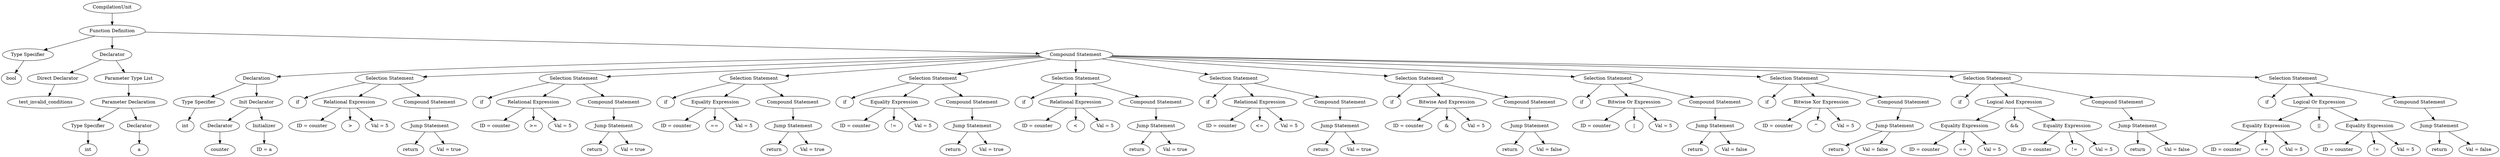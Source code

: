 digraph G {
		Q0[label="CompilationUnit"];
		Q0 -> Q1
		Q1[label="Function Definition"];
		Q1 -> Q2
		Q2[label="Type Specifier"];
		Q2 -> Q3
		Q3[label="bool"];
		Q1 -> Q4
		Q4[label="Declarator"];
		Q4 -> Q5
		Q5[label="Direct Declarator"];
		Q5 -> Q6
		Q6[label="test_invalid_conditions"];
		Q4 -> Q7
		Q7[label="Parameter Type List"];
		Q7 -> Q8
		Q8[label="Parameter Declaration"];
		Q8 -> Q9
		Q9[label="Type Specifier"];
		Q9 -> Q10
		Q10[label="int"];
		Q8 -> Q11
		Q11[label="Declarator"];
		Q11 -> Q12
		Q12[label="a"];
		Q1 -> Q13
		Q13[label="Compound Statement"];
		Q13 -> Q14
		Q14[label="Declaration"];
		Q14 -> Q15
		Q15[label="Type Specifier"];
		Q15 -> Q16
		Q16[label="int"];
		Q14 -> Q17
		Q17[label="Init Declarator"];
		Q17 -> Q18
		Q18[label="Declarator"];
		Q18 -> Q19
		Q19[label="counter"];
		Q17 -> Q20
		Q20[label="Initializer"];
		Q20 -> Q21
		Q21[label="ID = a"];
		Q13 -> Q22
		Q22[label="Selection Statement"];
		Q22 -> Q23
		Q23[label="if"];
		Q22 -> Q24
		Q24[label="Relational Expression"];
		Q24 -> Q25
		Q25[label="ID = counter"];
		Q24 -> Q26
		Q26[label=">"];
		Q24 -> Q27
		Q27[label="Val = 5"];
		Q22 -> Q28
		Q28[label="Compound Statement"];
		Q28 -> Q29
		Q29[label="Jump Statement"];
		Q29 -> Q30
		Q30[label="return"];
		Q29 -> Q31
		Q31[label="Val = true"];
		Q13 -> Q32
		Q32[label="Selection Statement"];
		Q32 -> Q33
		Q33[label="if"];
		Q32 -> Q34
		Q34[label="Relational Expression"];
		Q34 -> Q35
		Q35[label="ID = counter"];
		Q34 -> Q36
		Q36[label=">="];
		Q34 -> Q37
		Q37[label="Val = 5"];
		Q32 -> Q38
		Q38[label="Compound Statement"];
		Q38 -> Q39
		Q39[label="Jump Statement"];
		Q39 -> Q40
		Q40[label="return"];
		Q39 -> Q41
		Q41[label="Val = true"];
		Q13 -> Q42
		Q42[label="Selection Statement"];
		Q42 -> Q43
		Q43[label="if"];
		Q42 -> Q44
		Q44[label="Equality Expression"];
		Q44 -> Q45
		Q45[label="ID = counter"];
		Q44 -> Q46
		Q46[label="=="];
		Q44 -> Q47
		Q47[label="Val = 5"];
		Q42 -> Q48
		Q48[label="Compound Statement"];
		Q48 -> Q49
		Q49[label="Jump Statement"];
		Q49 -> Q50
		Q50[label="return"];
		Q49 -> Q51
		Q51[label="Val = true"];
		Q13 -> Q52
		Q52[label="Selection Statement"];
		Q52 -> Q53
		Q53[label="if"];
		Q52 -> Q54
		Q54[label="Equality Expression"];
		Q54 -> Q55
		Q55[label="ID = counter"];
		Q54 -> Q56
		Q56[label="!="];
		Q54 -> Q57
		Q57[label="Val = 5"];
		Q52 -> Q58
		Q58[label="Compound Statement"];
		Q58 -> Q59
		Q59[label="Jump Statement"];
		Q59 -> Q60
		Q60[label="return"];
		Q59 -> Q61
		Q61[label="Val = true"];
		Q13 -> Q62
		Q62[label="Selection Statement"];
		Q62 -> Q63
		Q63[label="if"];
		Q62 -> Q64
		Q64[label="Relational Expression"];
		Q64 -> Q65
		Q65[label="ID = counter"];
		Q64 -> Q66
		Q66[label="<"];
		Q64 -> Q67
		Q67[label="Val = 5"];
		Q62 -> Q68
		Q68[label="Compound Statement"];
		Q68 -> Q69
		Q69[label="Jump Statement"];
		Q69 -> Q70
		Q70[label="return"];
		Q69 -> Q71
		Q71[label="Val = true"];
		Q13 -> Q72
		Q72[label="Selection Statement"];
		Q72 -> Q73
		Q73[label="if"];
		Q72 -> Q74
		Q74[label="Relational Expression"];
		Q74 -> Q75
		Q75[label="ID = counter"];
		Q74 -> Q76
		Q76[label="<="];
		Q74 -> Q77
		Q77[label="Val = 5"];
		Q72 -> Q78
		Q78[label="Compound Statement"];
		Q78 -> Q79
		Q79[label="Jump Statement"];
		Q79 -> Q80
		Q80[label="return"];
		Q79 -> Q81
		Q81[label="Val = true"];
		Q13 -> Q82
		Q82[label="Selection Statement"];
		Q82 -> Q83
		Q83[label="if"];
		Q82 -> Q84
		Q84[label="Bitwise And Expression"];
		Q84 -> Q85
		Q85[label="ID = counter"];
		Q84 -> Q86
		Q86[label="&"];
		Q84 -> Q87
		Q87[label="Val = 5"];
		Q82 -> Q88
		Q88[label="Compound Statement"];
		Q88 -> Q89
		Q89[label="Jump Statement"];
		Q89 -> Q90
		Q90[label="return"];
		Q89 -> Q91
		Q91[label="Val = false"];
		Q13 -> Q92
		Q92[label="Selection Statement"];
		Q92 -> Q93
		Q93[label="if"];
		Q92 -> Q94
		Q94[label="Bitwise Or Expression"];
		Q94 -> Q95
		Q95[label="ID = counter"];
		Q94 -> Q96
		Q96[label="|"];
		Q94 -> Q97
		Q97[label="Val = 5"];
		Q92 -> Q98
		Q98[label="Compound Statement"];
		Q98 -> Q99
		Q99[label="Jump Statement"];
		Q99 -> Q100
		Q100[label="return"];
		Q99 -> Q101
		Q101[label="Val = false"];
		Q13 -> Q102
		Q102[label="Selection Statement"];
		Q102 -> Q103
		Q103[label="if"];
		Q102 -> Q104
		Q104[label="Bitwise Xor Expression"];
		Q104 -> Q105
		Q105[label="ID = counter"];
		Q104 -> Q106
		Q106[label="^"];
		Q104 -> Q107
		Q107[label="Val = 5"];
		Q102 -> Q108
		Q108[label="Compound Statement"];
		Q108 -> Q109
		Q109[label="Jump Statement"];
		Q109 -> Q110
		Q110[label="return"];
		Q109 -> Q111
		Q111[label="Val = false"];
		Q13 -> Q112
		Q112[label="Selection Statement"];
		Q112 -> Q113
		Q113[label="if"];
		Q112 -> Q114
		Q114[label="Logical And Expression"];
		Q114 -> Q115
		Q115[label="Equality Expression"];
		Q115 -> Q116
		Q116[label="ID = counter"];
		Q115 -> Q117
		Q117[label="=="];
		Q115 -> Q118
		Q118[label="Val = 5"];
		Q114 -> Q119
		Q119[label="&&"];
		Q114 -> Q120
		Q120[label="Equality Expression"];
		Q120 -> Q121
		Q121[label="ID = counter"];
		Q120 -> Q122
		Q122[label="!="];
		Q120 -> Q123
		Q123[label="Val = 5"];
		Q112 -> Q124
		Q124[label="Compound Statement"];
		Q124 -> Q125
		Q125[label="Jump Statement"];
		Q125 -> Q126
		Q126[label="return"];
		Q125 -> Q127
		Q127[label="Val = false"];
		Q13 -> Q128
		Q128[label="Selection Statement"];
		Q128 -> Q129
		Q129[label="if"];
		Q128 -> Q130
		Q130[label="Logical Or Expression"];
		Q130 -> Q131
		Q131[label="Equality Expression"];
		Q131 -> Q132
		Q132[label="ID = counter"];
		Q131 -> Q133
		Q133[label="=="];
		Q131 -> Q134
		Q134[label="Val = 5"];
		Q130 -> Q135
		Q135[label="||"];
		Q130 -> Q136
		Q136[label="Equality Expression"];
		Q136 -> Q137
		Q137[label="ID = counter"];
		Q136 -> Q138
		Q138[label="!="];
		Q136 -> Q139
		Q139[label="Val = 5"];
		Q128 -> Q140
		Q140[label="Compound Statement"];
		Q140 -> Q141
		Q141[label="Jump Statement"];
		Q141 -> Q142
		Q142[label="return"];
		Q141 -> Q143
		Q143[label="Val = false"];
		
}